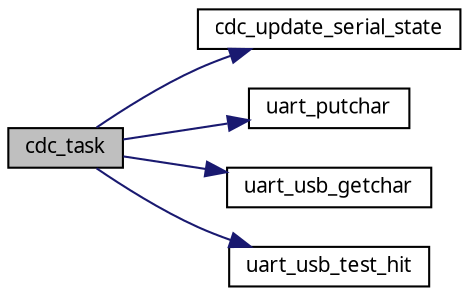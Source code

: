 digraph G
{
  edge [fontname="FreeSans.ttf",fontsize=10,labelfontname="FreeSans.ttf",labelfontsize=10];
  node [fontname="FreeSans.ttf",fontsize=10,shape=record];
  rankdir=LR;
  Node1 [label="cdc_task",height=0.2,width=0.4,color="black", fillcolor="grey75", style="filled" fontcolor="black"];
  Node1 -> Node2 [color="midnightblue",fontsize=10,style="solid",fontname="FreeSans.ttf"];
  Node2 [label="cdc_update_serial_state",height=0.2,width=0.4,color="black", fillcolor="white", style="filled",URL="$a00048.html#a81e42821d66a6bfef8aab47320e657a",tooltip="cdc_update_serial_state."];
  Node1 -> Node3 [color="midnightblue",fontsize=10,style="solid",fontname="FreeSans.ttf"];
  Node3 [label="uart_putchar",height=0.2,width=0.4,color="black", fillcolor="white", style="filled",URL="$a00036.html#67cce31c555ee0da254d7abb6639de0c"];
  Node1 -> Node4 [color="midnightblue",fontsize=10,style="solid",fontname="FreeSans.ttf"];
  Node4 [label="uart_usb_getchar",height=0.2,width=0.4,color="black", fillcolor="white", style="filled",URL="$a00038.html#3cb02dea12adfefd75d9a932014b149b"];
  Node1 -> Node5 [color="midnightblue",fontsize=10,style="solid",fontname="FreeSans.ttf"];
  Node5 [label="uart_usb_test_hit",height=0.2,width=0.4,color="black", fillcolor="white", style="filled",URL="$a00038.html#15179da0bc23dc575a00dcb43551a075"];
}
